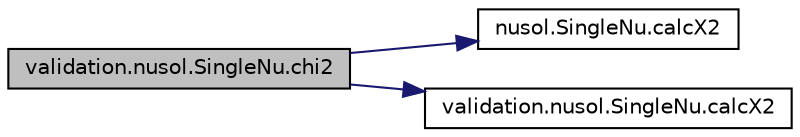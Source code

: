 digraph "validation.nusol.SingleNu.chi2"
{
 // INTERACTIVE_SVG=YES
 // LATEX_PDF_SIZE
  edge [fontname="Helvetica",fontsize="10",labelfontname="Helvetica",labelfontsize="10"];
  node [fontname="Helvetica",fontsize="10",shape=record];
  rankdir="LR";
  Node1 [label="validation.nusol.SingleNu.chi2",height=0.2,width=0.4,color="black", fillcolor="grey75", style="filled", fontcolor="black",tooltip=" "];
  Node1 -> Node2 [color="midnightblue",fontsize="10",style="solid",fontname="Helvetica"];
  Node2 [label="nusol.SingleNu.calcX2",height=0.2,width=0.4,color="black", fillcolor="white", style="filled",URL="$classnusol_1_1_single_nu.html#ac920af2e34ca33129faddd5d7c494b53",tooltip=" "];
  Node1 -> Node3 [color="midnightblue",fontsize="10",style="solid",fontname="Helvetica"];
  Node3 [label="validation.nusol.SingleNu.calcX2",height=0.2,width=0.4,color="black", fillcolor="white", style="filled",URL="$classvalidation_1_1nusol_1_1_single_nu.html#a7b40cce1f195439d219f04f133d2915f",tooltip=" "];
}
